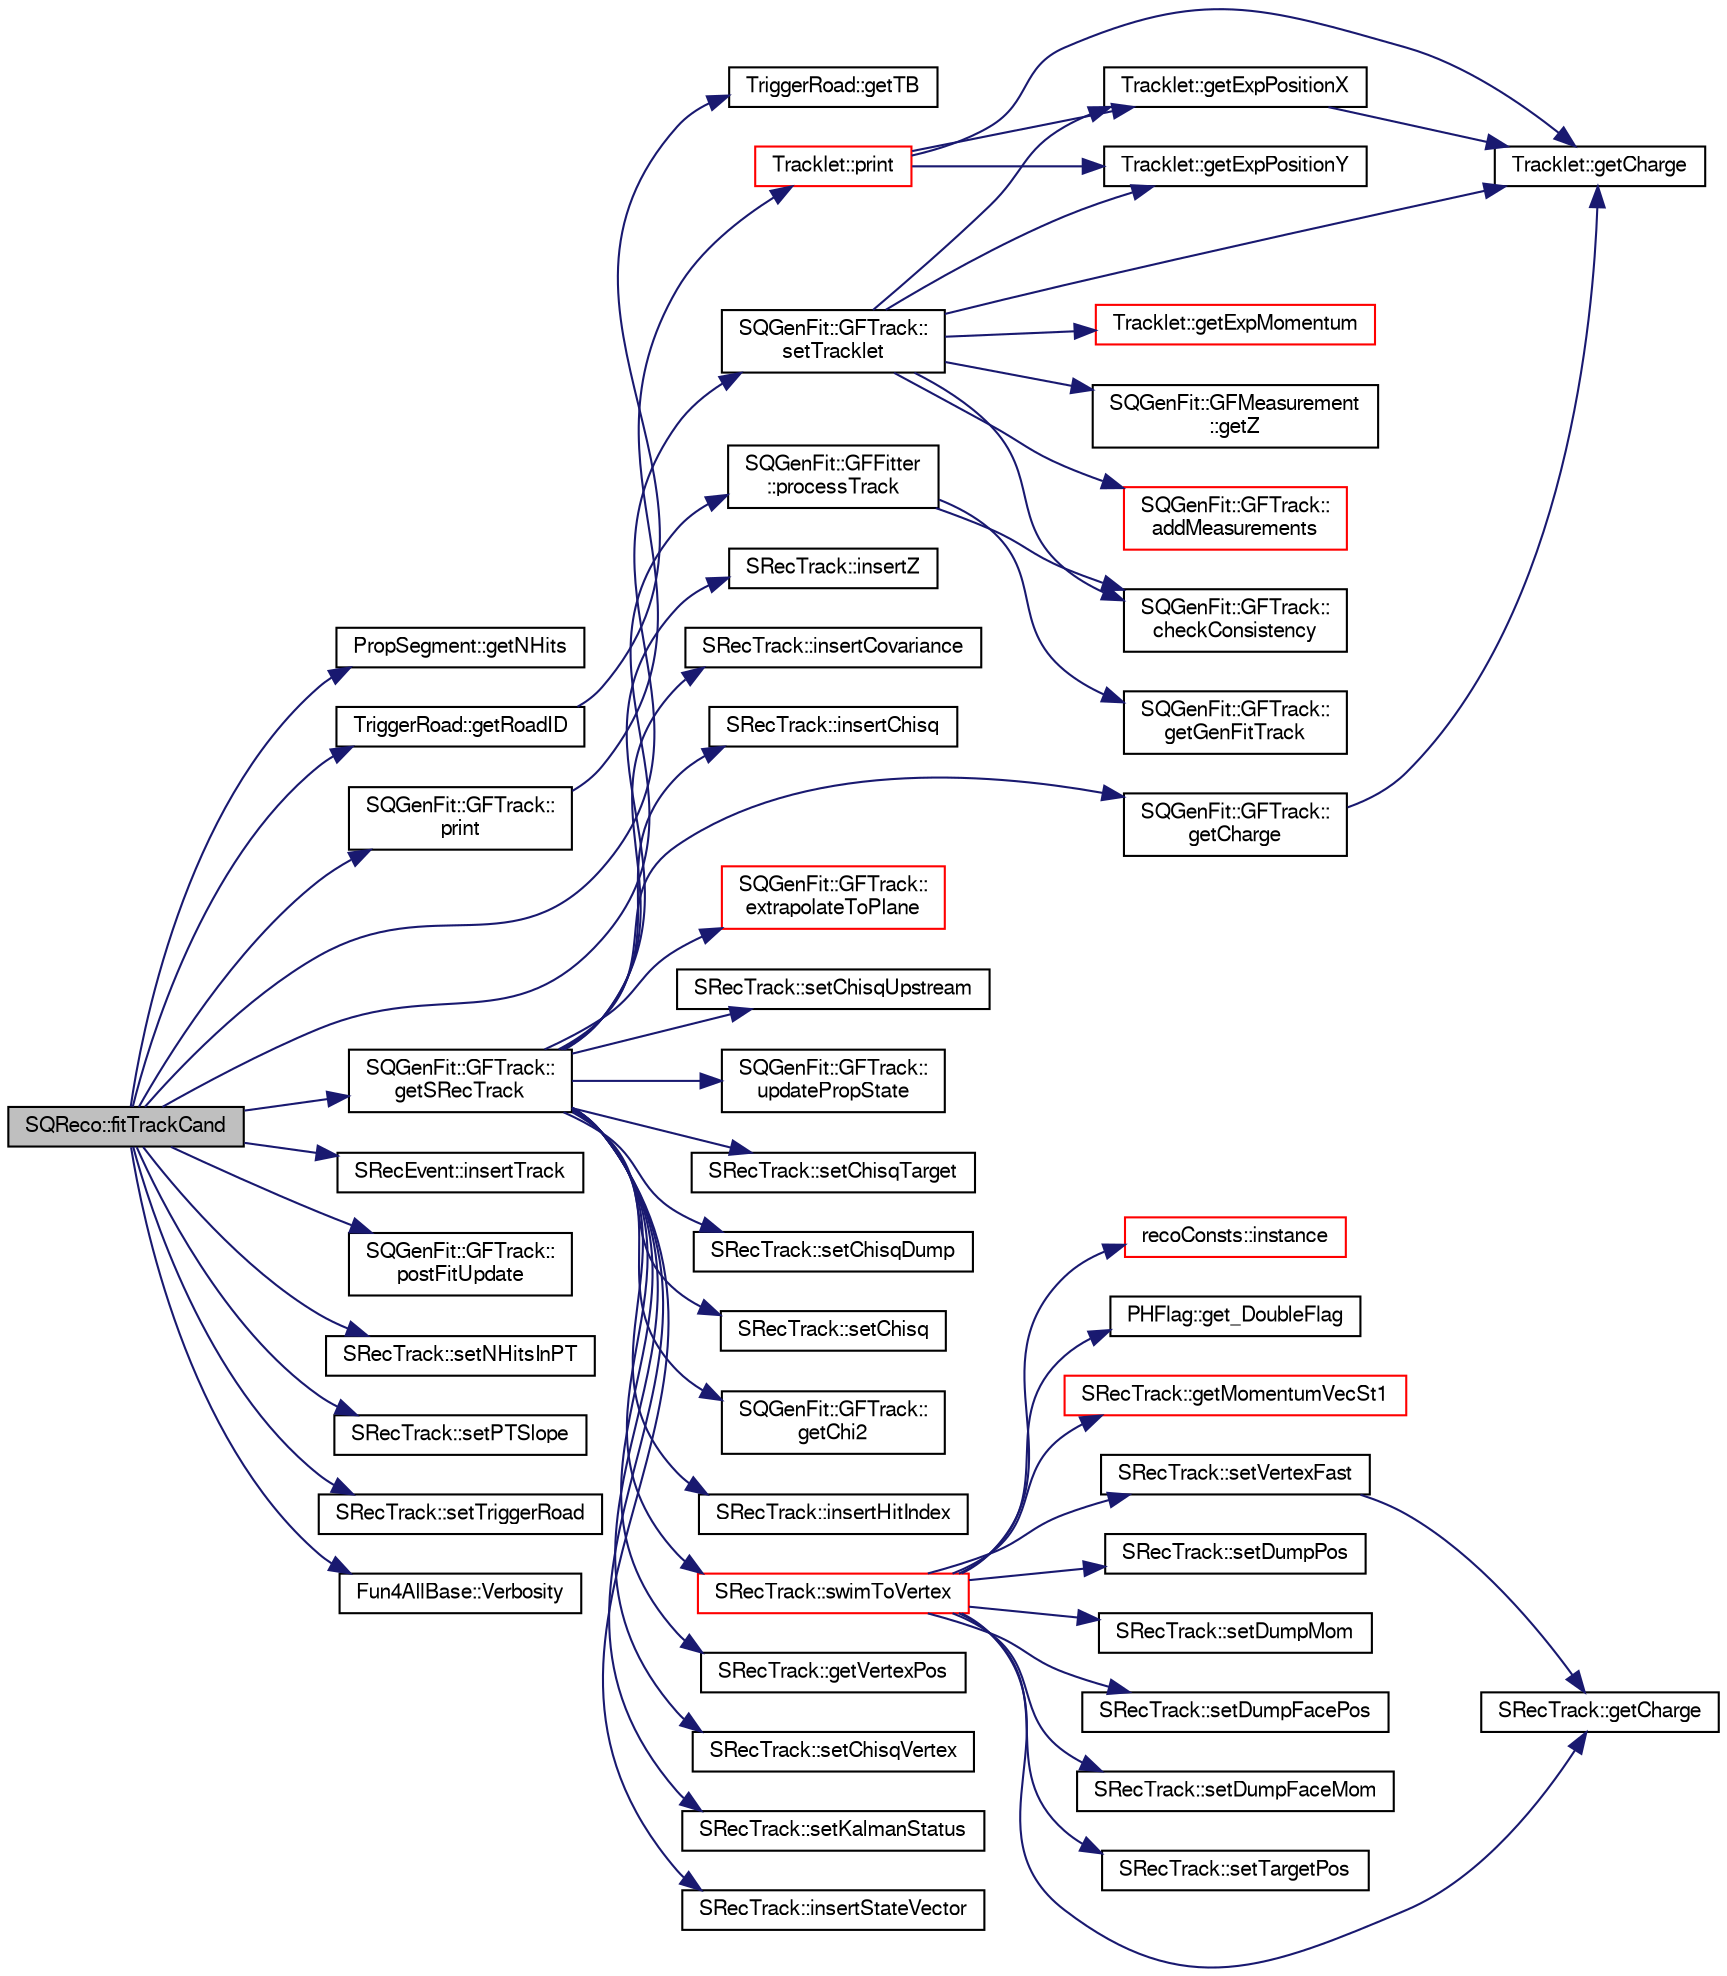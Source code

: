 digraph "SQReco::fitTrackCand"
{
  bgcolor="transparent";
  edge [fontname="FreeSans",fontsize="10",labelfontname="FreeSans",labelfontsize="10"];
  node [fontname="FreeSans",fontsize="10",shape=record];
  rankdir="LR";
  Node1 [label="SQReco::fitTrackCand",height=0.2,width=0.4,color="black", fillcolor="grey75", style="filled" fontcolor="black"];
  Node1 -> Node2 [color="midnightblue",fontsize="10",style="solid",fontname="FreeSans"];
  Node2 [label="PropSegment::getNHits",height=0.2,width=0.4,color="black",URL="$d0/d1e/classPropSegment.html#a9642b31a718683d585cc9f92e0e372c5"];
  Node1 -> Node3 [color="midnightblue",fontsize="10",style="solid",fontname="FreeSans"];
  Node3 [label="TriggerRoad::getRoadID",height=0.2,width=0.4,color="black",URL="$d5/d72/classTriggerRoad.html#affb1214bf3dda5cbeb9ff171ab681641"];
  Node3 -> Node4 [color="midnightblue",fontsize="10",style="solid",fontname="FreeSans"];
  Node4 [label="TriggerRoad::getTB",height=0.2,width=0.4,color="black",URL="$d5/d72/classTriggerRoad.html#a54f9154ab88c8742e9ed4d8df493c9db"];
  Node1 -> Node5 [color="midnightblue",fontsize="10",style="solid",fontname="FreeSans"];
  Node5 [label="SQGenFit::GFTrack::\lgetSRecTrack",height=0.2,width=0.4,color="black",URL="$d2/d6b/classSQGenFit_1_1GFTrack.html#a4c47a82cf378aae1787e2dc4d168b658"];
  Node5 -> Node6 [color="midnightblue",fontsize="10",style="solid",fontname="FreeSans"];
  Node6 [label="SRecTrack::setChisq",height=0.2,width=0.4,color="black",URL="$d6/db1/classSRecTrack.html#a531224aa6d35aac25811549534707d59",tooltip="Sets. "];
  Node5 -> Node7 [color="midnightblue",fontsize="10",style="solid",fontname="FreeSans"];
  Node7 [label="SQGenFit::GFTrack::\lgetChi2",height=0.2,width=0.4,color="black",URL="$d2/d6b/classSQGenFit_1_1GFTrack.html#a78fc424bb4897352c3e61d11f139f9a4"];
  Node5 -> Node8 [color="midnightblue",fontsize="10",style="solid",fontname="FreeSans"];
  Node8 [label="SRecTrack::insertHitIndex",height=0.2,width=0.4,color="black",URL="$d6/db1/classSRecTrack.html#acf90300a77e5af7a464937b09ac3b8ae"];
  Node5 -> Node9 [color="midnightblue",fontsize="10",style="solid",fontname="FreeSans"];
  Node9 [label="SQGenFit::GFTrack::\lgetCharge",height=0.2,width=0.4,color="black",URL="$d2/d6b/classSQGenFit_1_1GFTrack.html#ae33e1158068ee975ecd9d33343609bd6"];
  Node9 -> Node10 [color="midnightblue",fontsize="10",style="solid",fontname="FreeSans"];
  Node10 [label="Tracklet::getCharge",height=0.2,width=0.4,color="black",URL="$d2/d26/classTracklet.html#a1f2be06375c110356dabc35f1033ea73"];
  Node5 -> Node11 [color="midnightblue",fontsize="10",style="solid",fontname="FreeSans"];
  Node11 [label="SRecTrack::insertStateVector",height=0.2,width=0.4,color="black",URL="$d6/db1/classSRecTrack.html#af3029fdc2431a4c3d85d8054e162bbfd"];
  Node5 -> Node12 [color="midnightblue",fontsize="10",style="solid",fontname="FreeSans"];
  Node12 [label="SRecTrack::insertZ",height=0.2,width=0.4,color="black",URL="$d6/db1/classSRecTrack.html#aa2b9b34a22cf614ec7a0b85b10359458"];
  Node5 -> Node13 [color="midnightblue",fontsize="10",style="solid",fontname="FreeSans"];
  Node13 [label="SRecTrack::insertCovariance",height=0.2,width=0.4,color="black",URL="$d6/db1/classSRecTrack.html#a55338c7197761a9ac2455011212a23ee"];
  Node5 -> Node14 [color="midnightblue",fontsize="10",style="solid",fontname="FreeSans"];
  Node14 [label="SRecTrack::insertChisq",height=0.2,width=0.4,color="black",URL="$d6/db1/classSRecTrack.html#a4dd87de212d933e555eaeb2e7b2f3503"];
  Node5 -> Node15 [color="midnightblue",fontsize="10",style="solid",fontname="FreeSans"];
  Node15 [label="SRecTrack::swimToVertex",height=0.2,width=0.4,color="red",URL="$d6/db1/classSRecTrack.html#ac4816a2258e2eb44694715d20b9127ab",tooltip="Simple swim to vertex. "];
  Node15 -> Node16 [color="midnightblue",fontsize="10",style="solid",fontname="FreeSans"];
  Node16 [label="recoConsts::instance",height=0.2,width=0.4,color="red",URL="$d8/d14/classrecoConsts.html#ae69a5c29a7199ba16d0e537158618802"];
  Node15 -> Node17 [color="midnightblue",fontsize="10",style="solid",fontname="FreeSans"];
  Node17 [label="PHFlag::get_DoubleFlag",height=0.2,width=0.4,color="black",URL="$d1/da8/classPHFlag.html#afa50d9e51a9e09d77201a9816d414dba"];
  Node15 -> Node18 [color="midnightblue",fontsize="10",style="solid",fontname="FreeSans"];
  Node18 [label="SRecTrack::getMomentumVecSt1",height=0.2,width=0.4,color="red",URL="$d6/db1/classSRecTrack.html#a2a007d7332133ca35e214ff4daf823fc"];
  Node15 -> Node19 [color="midnightblue",fontsize="10",style="solid",fontname="FreeSans"];
  Node19 [label="SRecTrack::getCharge",height=0.2,width=0.4,color="black",URL="$d6/db1/classSRecTrack.html#adaa99bd36a3a352621c57aaa0a7b09f5",tooltip="Gets. "];
  Node15 -> Node20 [color="midnightblue",fontsize="10",style="solid",fontname="FreeSans"];
  Node20 [label="SRecTrack::setDumpPos",height=0.2,width=0.4,color="black",URL="$d6/db1/classSRecTrack.html#a4046b82d7e69487ed949c2090431c5d2"];
  Node15 -> Node21 [color="midnightblue",fontsize="10",style="solid",fontname="FreeSans"];
  Node21 [label="SRecTrack::setDumpMom",height=0.2,width=0.4,color="black",URL="$d6/db1/classSRecTrack.html#ac336617813707b6688244e9f4c549e70"];
  Node15 -> Node22 [color="midnightblue",fontsize="10",style="solid",fontname="FreeSans"];
  Node22 [label="SRecTrack::setVertexFast",height=0.2,width=0.4,color="black",URL="$d6/db1/classSRecTrack.html#aee4c662216abc8bcb4fb88ea0daf9a0c",tooltip="Plain setting, no KF-related stuff. "];
  Node22 -> Node19 [color="midnightblue",fontsize="10",style="solid",fontname="FreeSans"];
  Node15 -> Node23 [color="midnightblue",fontsize="10",style="solid",fontname="FreeSans"];
  Node23 [label="SRecTrack::setDumpFacePos",height=0.2,width=0.4,color="black",URL="$d6/db1/classSRecTrack.html#adb92afda44b4b222f194d0d461b34ca6"];
  Node15 -> Node24 [color="midnightblue",fontsize="10",style="solid",fontname="FreeSans"];
  Node24 [label="SRecTrack::setDumpFaceMom",height=0.2,width=0.4,color="black",URL="$d6/db1/classSRecTrack.html#a97f14d4d94109188610b2578e497e9d0"];
  Node15 -> Node25 [color="midnightblue",fontsize="10",style="solid",fontname="FreeSans"];
  Node25 [label="SRecTrack::setTargetPos",height=0.2,width=0.4,color="black",URL="$d6/db1/classSRecTrack.html#a4a471eac65004372029ddc641798cae1"];
  Node5 -> Node26 [color="midnightblue",fontsize="10",style="solid",fontname="FreeSans"];
  Node26 [label="SQGenFit::GFTrack::\lextrapolateToPlane",height=0.2,width=0.4,color="red",URL="$d2/d6b/classSQGenFit_1_1GFTrack.html#a18b038ca69416737b2276b8580d343e1"];
  Node5 -> Node27 [color="midnightblue",fontsize="10",style="solid",fontname="FreeSans"];
  Node27 [label="SRecTrack::setChisqUpstream",height=0.2,width=0.4,color="black",URL="$d6/db1/classSRecTrack.html#ab71cddfabc804a6e29489e2cbdc370d3"];
  Node5 -> Node28 [color="midnightblue",fontsize="10",style="solid",fontname="FreeSans"];
  Node28 [label="SQGenFit::GFTrack::\lupdatePropState",height=0.2,width=0.4,color="black",URL="$d2/d6b/classSQGenFit_1_1GFTrack.html#ab7f060d1a32c45f6d49365ef6457c4f5"];
  Node5 -> Node29 [color="midnightblue",fontsize="10",style="solid",fontname="FreeSans"];
  Node29 [label="SRecTrack::setChisqTarget",height=0.2,width=0.4,color="black",URL="$d6/db1/classSRecTrack.html#a6babb2f9c10d3c28375433436388c480"];
  Node5 -> Node30 [color="midnightblue",fontsize="10",style="solid",fontname="FreeSans"];
  Node30 [label="SRecTrack::setChisqDump",height=0.2,width=0.4,color="black",URL="$d6/db1/classSRecTrack.html#a35297e447abfcbb0167c8575f5b2186f"];
  Node5 -> Node31 [color="midnightblue",fontsize="10",style="solid",fontname="FreeSans"];
  Node31 [label="SRecTrack::getVertexPos",height=0.2,width=0.4,color="black",URL="$d6/db1/classSRecTrack.html#a2022b9385436e5bf99ced914cfd32c08"];
  Node5 -> Node32 [color="midnightblue",fontsize="10",style="solid",fontname="FreeSans"];
  Node32 [label="SRecTrack::setChisqVertex",height=0.2,width=0.4,color="black",URL="$d6/db1/classSRecTrack.html#aff726cda9e72a6f9308037c8ee7abbe0"];
  Node5 -> Node33 [color="midnightblue",fontsize="10",style="solid",fontname="FreeSans"];
  Node33 [label="SRecTrack::setKalmanStatus",height=0.2,width=0.4,color="black",URL="$d6/db1/classSRecTrack.html#aee3ab88e74dec6985c2bedefd698f594"];
  Node1 -> Node34 [color="midnightblue",fontsize="10",style="solid",fontname="FreeSans"];
  Node34 [label="SRecEvent::insertTrack",height=0.2,width=0.4,color="black",URL="$d5/d2f/classSRecEvent.html#a5629c2c2cb30f4df56891b9b48cc52b0",tooltip="Insert tracks. "];
  Node1 -> Node35 [color="midnightblue",fontsize="10",style="solid",fontname="FreeSans"];
  Node35 [label="SQGenFit::GFTrack::\lpostFitUpdate",height=0.2,width=0.4,color="black",URL="$d2/d6b/classSQGenFit_1_1GFTrack.html#a2e82f17d76cfb0e2f1b74e7199a42168"];
  Node1 -> Node36 [color="midnightblue",fontsize="10",style="solid",fontname="FreeSans"];
  Node36 [label="SQGenFit::GFTrack::\lprint",height=0.2,width=0.4,color="black",URL="$d2/d6b/classSQGenFit_1_1GFTrack.html#a11e6a9fba368ce5f8116ad4d660e4c52"];
  Node36 -> Node37 [color="midnightblue",fontsize="10",style="solid",fontname="FreeSans"];
  Node37 [label="Tracklet::print",height=0.2,width=0.4,color="red",URL="$d2/d26/classTracklet.html#ae35d72a1a17879f996f97a31df948db4"];
  Node37 -> Node10 [color="midnightblue",fontsize="10",style="solid",fontname="FreeSans"];
  Node37 -> Node38 [color="midnightblue",fontsize="10",style="solid",fontname="FreeSans"];
  Node38 [label="Tracklet::getExpPositionX",height=0.2,width=0.4,color="black",URL="$d2/d26/classTracklet.html#a34dc65d53a8d13dd4f2cf35ee7f24573"];
  Node38 -> Node10 [color="midnightblue",fontsize="10",style="solid",fontname="FreeSans"];
  Node37 -> Node39 [color="midnightblue",fontsize="10",style="solid",fontname="FreeSans"];
  Node39 [label="Tracklet::getExpPositionY",height=0.2,width=0.4,color="black",URL="$d2/d26/classTracklet.html#acfa229de89a95c51f515f9fec5763108"];
  Node1 -> Node40 [color="midnightblue",fontsize="10",style="solid",fontname="FreeSans"];
  Node40 [label="SQGenFit::GFFitter\l::processTrack",height=0.2,width=0.4,color="black",URL="$d8/d77/classSQGenFit_1_1GFFitter.html#ad51fae247e8bb6cf75b6d82d230403c2"];
  Node40 -> Node41 [color="midnightblue",fontsize="10",style="solid",fontname="FreeSans"];
  Node41 [label="SQGenFit::GFTrack::\lcheckConsistency",height=0.2,width=0.4,color="black",URL="$d2/d6b/classSQGenFit_1_1GFTrack.html#af507321c9368e0da4ef4c58f1b083303"];
  Node40 -> Node42 [color="midnightblue",fontsize="10",style="solid",fontname="FreeSans"];
  Node42 [label="SQGenFit::GFTrack::\lgetGenFitTrack",height=0.2,width=0.4,color="black",URL="$d2/d6b/classSQGenFit_1_1GFTrack.html#ad1a13fb7a5330e2c48d7666dd13d7d57"];
  Node1 -> Node43 [color="midnightblue",fontsize="10",style="solid",fontname="FreeSans"];
  Node43 [label="SRecTrack::setNHitsInPT",height=0.2,width=0.4,color="black",URL="$d6/db1/classSRecTrack.html#a0ab0c5e06999afb05f1f54f606a2dcfa"];
  Node1 -> Node44 [color="midnightblue",fontsize="10",style="solid",fontname="FreeSans"];
  Node44 [label="SRecTrack::setPTSlope",height=0.2,width=0.4,color="black",URL="$d6/db1/classSRecTrack.html#a990053ff263f582c2e709336b6f0f95c"];
  Node1 -> Node45 [color="midnightblue",fontsize="10",style="solid",fontname="FreeSans"];
  Node45 [label="SQGenFit::GFTrack::\lsetTracklet",height=0.2,width=0.4,color="black",URL="$d2/d6b/classSQGenFit_1_1GFTrack.html#aa12a74dbecdfcb395e1e3b44859ce6b8"];
  Node45 -> Node10 [color="midnightblue",fontsize="10",style="solid",fontname="FreeSans"];
  Node45 -> Node46 [color="midnightblue",fontsize="10",style="solid",fontname="FreeSans"];
  Node46 [label="Tracklet::getExpMomentum",height=0.2,width=0.4,color="red",URL="$d2/d26/classTracklet.html#acb810c814bd5881c5d723158f2f349d7"];
  Node45 -> Node38 [color="midnightblue",fontsize="10",style="solid",fontname="FreeSans"];
  Node45 -> Node39 [color="midnightblue",fontsize="10",style="solid",fontname="FreeSans"];
  Node45 -> Node47 [color="midnightblue",fontsize="10",style="solid",fontname="FreeSans"];
  Node47 [label="SQGenFit::GFMeasurement\l::getZ",height=0.2,width=0.4,color="black",URL="$d4/d9d/classSQGenFit_1_1GFMeasurement.html#aeb80fc6239682770165f1094a78e6ff7"];
  Node45 -> Node48 [color="midnightblue",fontsize="10",style="solid",fontname="FreeSans"];
  Node48 [label="SQGenFit::GFTrack::\laddMeasurements",height=0.2,width=0.4,color="red",URL="$d2/d6b/classSQGenFit_1_1GFTrack.html#a1eaa297aa217bbce2e5e8608db4705b5"];
  Node45 -> Node41 [color="midnightblue",fontsize="10",style="solid",fontname="FreeSans"];
  Node1 -> Node49 [color="midnightblue",fontsize="10",style="solid",fontname="FreeSans"];
  Node49 [label="SRecTrack::setTriggerRoad",height=0.2,width=0.4,color="black",URL="$d6/db1/classSRecTrack.html#a9bc882c17b41b6dd16fbd92cf89530e8"];
  Node1 -> Node50 [color="midnightblue",fontsize="10",style="solid",fontname="FreeSans"];
  Node50 [label="Fun4AllBase::Verbosity",height=0.2,width=0.4,color="black",URL="$d5/dec/classFun4AllBase.html#a8a5c77a92bdac6bc043476e132379a40",tooltip="Gets the verbosity of this module. "];
}
